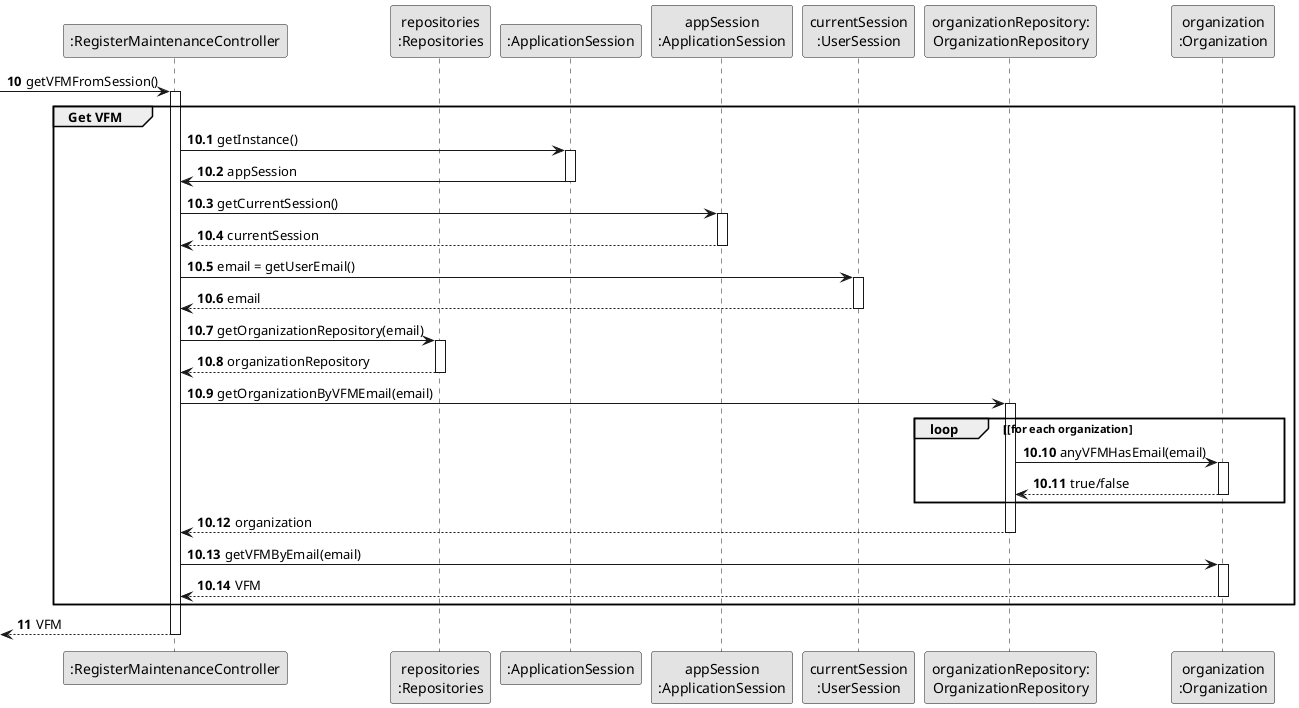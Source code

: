 @startuml
skinparam monochrome true
skinparam packageStyle rectangle
skinparam shadowing false



'hide footbox
participant ":RegisterMaintenanceController" as RMC
participant "repositories\n:Repositories" as PLAT
participant ":ApplicationSession" as _APP
participant "appSession\n:ApplicationSession" as APP
participant "currentSession\n:UserSession" as SESSAO
participant "organizationRepository:\nOrganizationRepository" as OrganizationRepository
participant "organization\n:Organization" as ORG
autonumber 10
-> RMC : getVFMFromSession()
autonumber 10.1
 activate RMC

    group Get VFM

        RMC -> _APP: getInstance()
        activate _APP
           _APP -> RMC: appSession
        deactivate _APP


        RMC -> APP: getCurrentSession()
        activate APP

           APP --> RMC: currentSession
        deactivate APP

        RMC -> SESSAO: email = getUserEmail()
         activate SESSAO

            SESSAO --> RMC: email
         deactivate SESSAO


         RMC -> PLAT: getOrganizationRepository(email)
          activate PLAT

             PLAT --> RMC: organizationRepository
          deactivate PLAT


          RMC -> OrganizationRepository: getOrganizationByVFMEmail(email)
          activate OrganizationRepository

              loop [for each organization
                  OrganizationRepository -> ORG : anyVFMHasEmail(email)
                  activate ORG

                      ORG --> OrganizationRepository : true/false
                  deactivate ORG
              end
          OrganizationRepository --> RMC : organization
          deactivate OrganizationRepository

          RMC -> ORG: getVFMByEmail(email)
          activate ORG

             ORG --> RMC : VFM
          deactivate ORG
    end
    autonumber 11
    <-- RMC : VFM
 deactivate RMC

@enduml